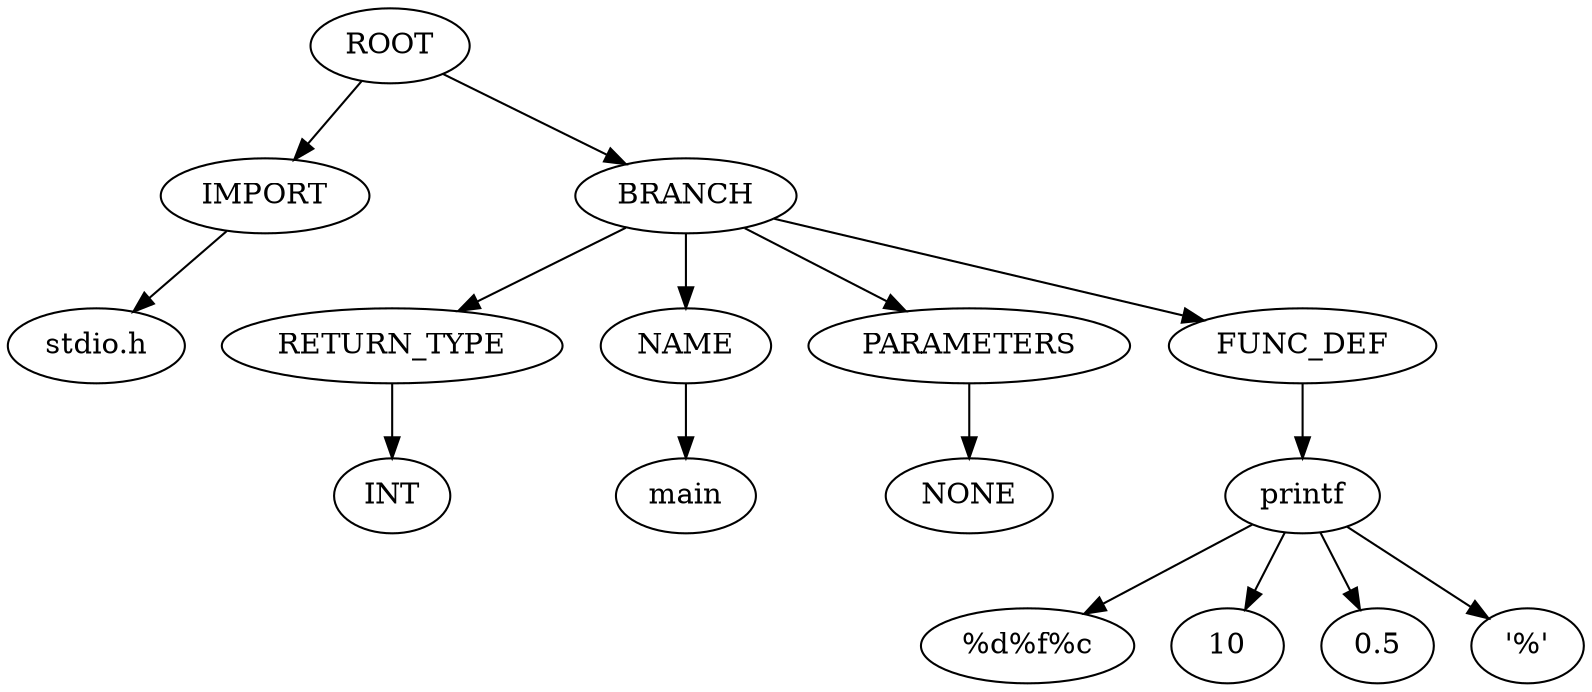 strict digraph G{
l11[label = "IMPORT"]
l111[label = "BRANCH"]
"ROOT"->"l11"
l11131[label = "stdio.h"]
"l11"->l11131
"ROOT"->"l111"
l111331[label = "RETURN_TYPE"]
l1113311[label = "NAME"]
l11133111[label = "PARAMETERS"]
l111331111[label = "FUNC_DEF"]
"l111"->"l111331"
l11133111131[label = "INT"]
"l111331"->l11133111131
"l111"->"l1113311"
l111331111331[label = "main"]
"l1113311"->l111331111331
"l111"->"l11133111"
l1113311113331[label = "NONE"]
"l11133111"->l1113311113331
"l111"->"l111331111"
l11133111133331[label = "printf"]
"l111331111"->"l11133111133331"
l1113311113333131[label = "%d%f%c"]
l11133111133331311[label = "10"]
l111331111333313111[label = "0.5"]
l1113311113333131111[label = "'%'"]
"l11133111133331"->l1113311113333131
"l11133111133331"->l11133111133331311
"l11133111133331"->l111331111333313111
"l11133111133331"->l1113311113333131111
}
